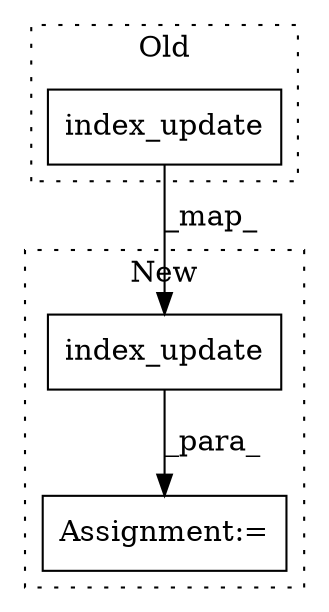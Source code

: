 digraph G {
subgraph cluster0 {
1 [label="index_update" a="32" s="9159,9245" l="13,1" shape="box"];
label = "Old";
style="dotted";
}
subgraph cluster1 {
2 [label="index_update" a="32" s="9166,9252" l="13,1" shape="box"];
3 [label="Assignment:=" a="7" s="9157" l="1" shape="box"];
label = "New";
style="dotted";
}
1 -> 2 [label="_map_"];
2 -> 3 [label="_para_"];
}